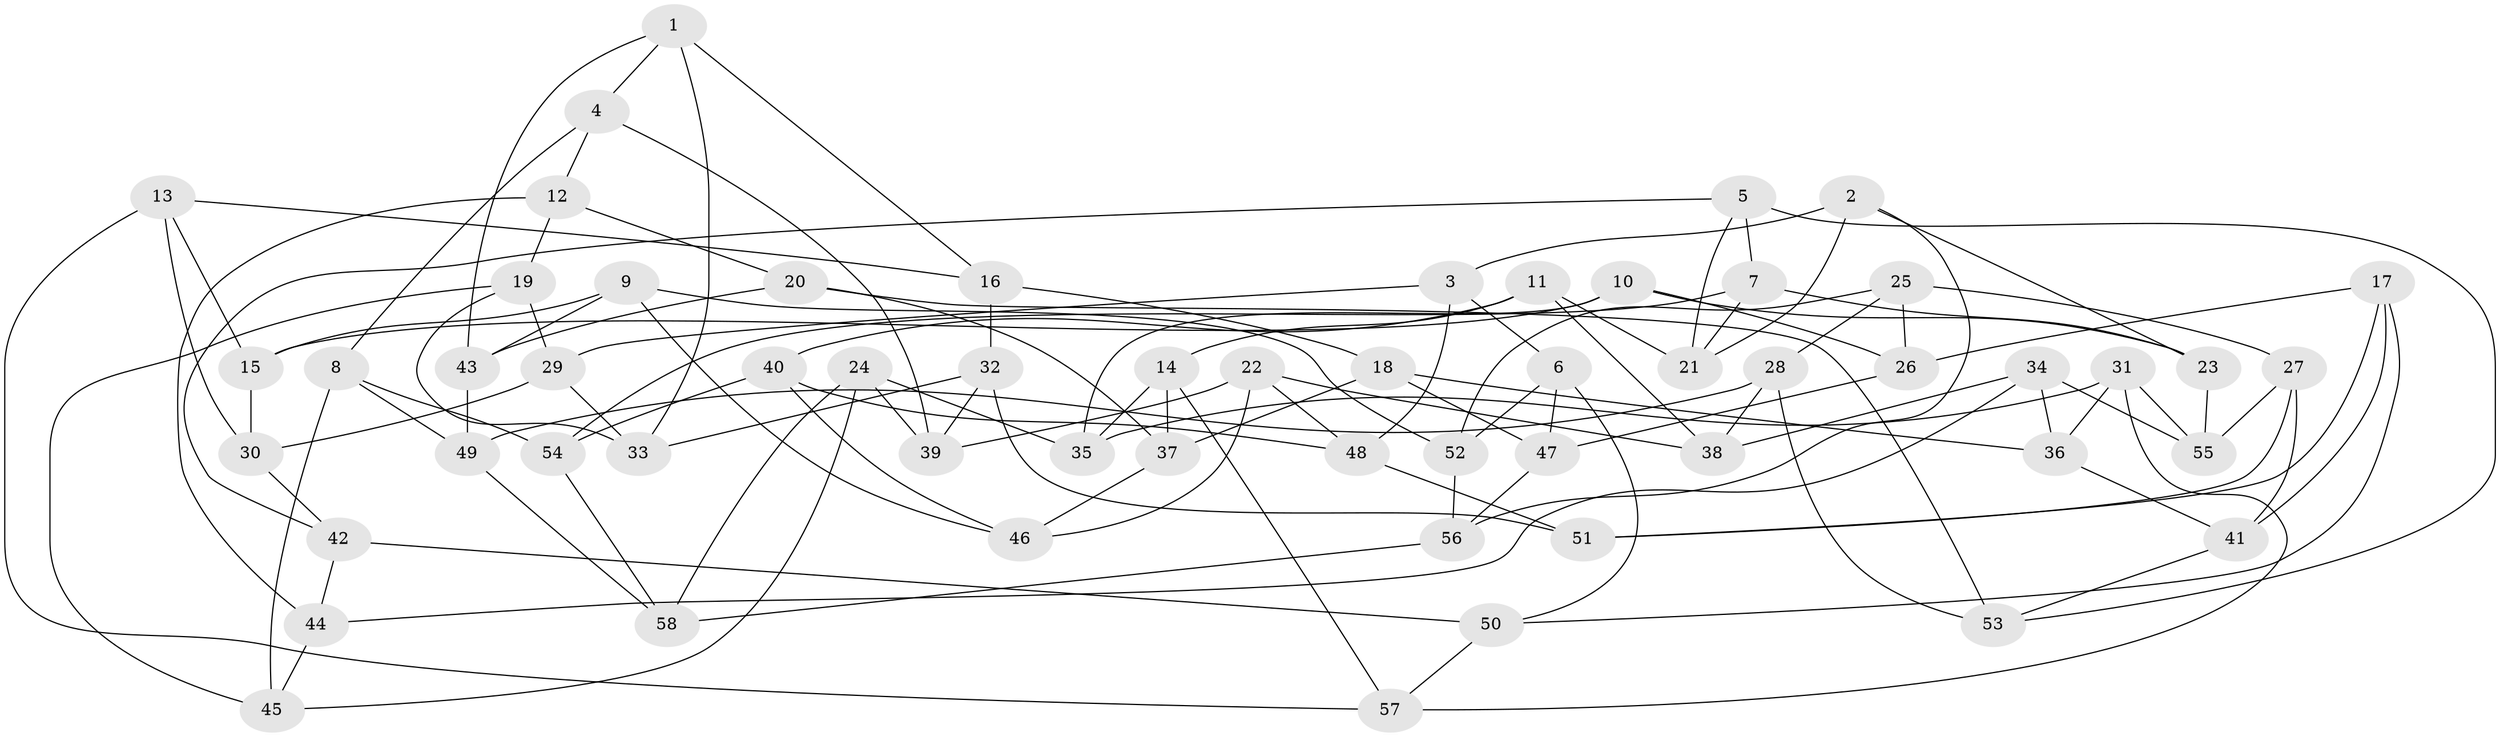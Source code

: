 // Generated by graph-tools (version 1.1) at 2025/16/03/09/25 04:16:20]
// undirected, 58 vertices, 116 edges
graph export_dot {
graph [start="1"]
  node [color=gray90,style=filled];
  1;
  2;
  3;
  4;
  5;
  6;
  7;
  8;
  9;
  10;
  11;
  12;
  13;
  14;
  15;
  16;
  17;
  18;
  19;
  20;
  21;
  22;
  23;
  24;
  25;
  26;
  27;
  28;
  29;
  30;
  31;
  32;
  33;
  34;
  35;
  36;
  37;
  38;
  39;
  40;
  41;
  42;
  43;
  44;
  45;
  46;
  47;
  48;
  49;
  50;
  51;
  52;
  53;
  54;
  55;
  56;
  57;
  58;
  1 -- 16;
  1 -- 43;
  1 -- 33;
  1 -- 4;
  2 -- 56;
  2 -- 3;
  2 -- 21;
  2 -- 23;
  3 -- 6;
  3 -- 48;
  3 -- 29;
  4 -- 8;
  4 -- 12;
  4 -- 39;
  5 -- 42;
  5 -- 21;
  5 -- 7;
  5 -- 53;
  6 -- 52;
  6 -- 50;
  6 -- 47;
  7 -- 21;
  7 -- 23;
  7 -- 54;
  8 -- 49;
  8 -- 54;
  8 -- 45;
  9 -- 46;
  9 -- 15;
  9 -- 52;
  9 -- 43;
  10 -- 23;
  10 -- 35;
  10 -- 26;
  10 -- 15;
  11 -- 14;
  11 -- 38;
  11 -- 21;
  11 -- 40;
  12 -- 20;
  12 -- 44;
  12 -- 19;
  13 -- 30;
  13 -- 57;
  13 -- 15;
  13 -- 16;
  14 -- 37;
  14 -- 57;
  14 -- 35;
  15 -- 30;
  16 -- 32;
  16 -- 18;
  17 -- 50;
  17 -- 51;
  17 -- 26;
  17 -- 41;
  18 -- 36;
  18 -- 47;
  18 -- 37;
  19 -- 29;
  19 -- 33;
  19 -- 45;
  20 -- 53;
  20 -- 43;
  20 -- 37;
  22 -- 38;
  22 -- 39;
  22 -- 48;
  22 -- 46;
  23 -- 55;
  24 -- 45;
  24 -- 58;
  24 -- 39;
  24 -- 35;
  25 -- 52;
  25 -- 27;
  25 -- 28;
  25 -- 26;
  26 -- 47;
  27 -- 41;
  27 -- 55;
  27 -- 51;
  28 -- 38;
  28 -- 49;
  28 -- 53;
  29 -- 30;
  29 -- 33;
  30 -- 42;
  31 -- 55;
  31 -- 35;
  31 -- 57;
  31 -- 36;
  32 -- 51;
  32 -- 33;
  32 -- 39;
  34 -- 38;
  34 -- 36;
  34 -- 44;
  34 -- 55;
  36 -- 41;
  37 -- 46;
  40 -- 48;
  40 -- 54;
  40 -- 46;
  41 -- 53;
  42 -- 50;
  42 -- 44;
  43 -- 49;
  44 -- 45;
  47 -- 56;
  48 -- 51;
  49 -- 58;
  50 -- 57;
  52 -- 56;
  54 -- 58;
  56 -- 58;
}
